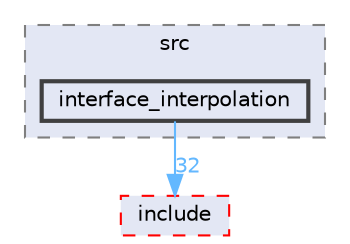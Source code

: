 digraph "Common/src/interface_interpolation"
{
 // LATEX_PDF_SIZE
  bgcolor="transparent";
  edge [fontname=Helvetica,fontsize=10,labelfontname=Helvetica,labelfontsize=10];
  node [fontname=Helvetica,fontsize=10,shape=box,height=0.2,width=0.4];
  compound=true
  subgraph clusterdir_3752367cbca4c9b58dde90984de9bccc {
    graph [ bgcolor="#e3e7f4", pencolor="grey50", label="src", fontname=Helvetica,fontsize=10 style="filled,dashed", URL="dir_3752367cbca4c9b58dde90984de9bccc.html",tooltip=""]
  dir_a5519d8c2c7c74c13e8c2103442d91c7 [label="interface_interpolation", fillcolor="#e3e7f4", color="grey25", style="filled,bold", URL="dir_a5519d8c2c7c74c13e8c2103442d91c7.html",tooltip=""];
  }
  dir_92cb2900980f09bf257878861626e98f [label="include", fillcolor="#e3e7f4", color="red", style="filled,dashed", URL="dir_92cb2900980f09bf257878861626e98f.html",tooltip=""];
  dir_a5519d8c2c7c74c13e8c2103442d91c7->dir_92cb2900980f09bf257878861626e98f [headlabel="32", labeldistance=1.5 headhref="dir_000054_000046.html" href="dir_000054_000046.html" color="steelblue1" fontcolor="steelblue1"];
}
